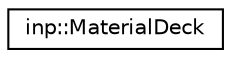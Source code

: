digraph "Graphical Class Hierarchy"
{
  edge [fontname="Helvetica",fontsize="10",labelfontname="Helvetica",labelfontsize="10"];
  node [fontname="Helvetica",fontsize="10",shape=record];
  rankdir="LR";
  Node0 [label="inp::MaterialDeck",height=0.2,width=0.4,color="black", fillcolor="white", style="filled",URL="$structinp_1_1MaterialDeck.html",tooltip="Structure to read and store material related data. "];
}
